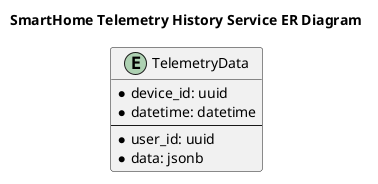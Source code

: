 @startuml
title SmartHome Telemetry History Service ER Diagram

top to bottom direction

entity TelemetryData {
    * device_id: uuid
    * datetime: datetime
    --
    * user_id: uuid
    * data: jsonb
}

@enduml